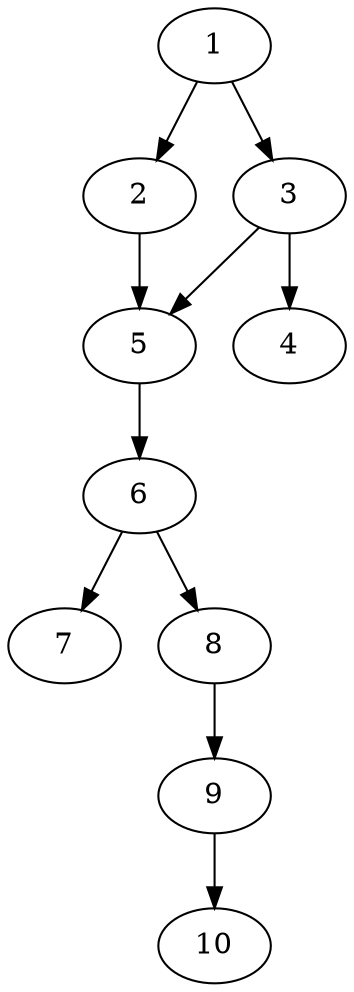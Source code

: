 // DAG automatically generated by daggen at Tue Aug  6 16:21:19 2019
// ./daggen --dot -n 10 --ccr 0.3 --fat 0.4 --regular 0.5 --density 0.7 --mindata 5242880 --maxdata 52428800 
digraph G {
  1 [size="40164693", alpha="0.17", expect_size="12049408"] 
  1 -> 2 [size ="12049408"]
  1 -> 3 [size ="12049408"]
  2 [size="65525760", alpha="0.01", expect_size="19657728"] 
  2 -> 5 [size ="19657728"]
  3 [size="143458987", alpha="0.04", expect_size="43037696"] 
  3 -> 4 [size ="43037696"]
  3 -> 5 [size ="43037696"]
  4 [size="56337067", alpha="0.00", expect_size="16901120"] 
  5 [size="31382187", alpha="0.13", expect_size="9414656"] 
  5 -> 6 [size ="9414656"]
  6 [size="42127360", alpha="0.12", expect_size="12638208"] 
  6 -> 7 [size ="12638208"]
  6 -> 8 [size ="12638208"]
  7 [size="71389867", alpha="0.05", expect_size="21416960"] 
  8 [size="168632320", alpha="0.13", expect_size="50589696"] 
  8 -> 9 [size ="50589696"]
  9 [size="21493760", alpha="0.09", expect_size="6448128"] 
  9 -> 10 [size ="6448128"]
  10 [size="58436267", alpha="0.10", expect_size="17530880"] 
}

